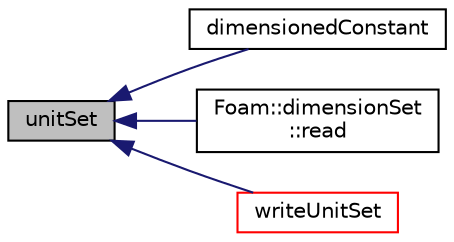 digraph "unitSet"
{
  bgcolor="transparent";
  edge [fontname="Helvetica",fontsize="10",labelfontname="Helvetica",labelfontsize="10"];
  node [fontname="Helvetica",fontsize="10",shape=record];
  rankdir="LR";
  Node1 [label="unitSet",height=0.2,width=0.4,color="black", fillcolor="grey75", style="filled", fontcolor="black"];
  Node1 -> Node2 [dir="back",color="midnightblue",fontsize="10",style="solid",fontname="Helvetica"];
  Node2 [label="dimensionedConstant",height=0.2,width=0.4,color="black",URL="$a10675.html#aaef3d8e06f571dbca68225fc1ab20fc9"];
  Node1 -> Node3 [dir="back",color="midnightblue",fontsize="10",style="solid",fontname="Helvetica"];
  Node3 [label="Foam::dimensionSet\l::read",height=0.2,width=0.4,color="black",URL="$a00529.html#a6f2d6f969f8e842149ed8776da67b38e",tooltip="Read using system units. "];
  Node1 -> Node4 [dir="back",color="midnightblue",fontsize="10",style="solid",fontname="Helvetica"];
  Node4 [label="writeUnitSet",height=0.2,width=0.4,color="red",URL="$a10675.html#aae7ac4176d791b3e835562c8f33b9b3e",tooltip="Set of units. "];
}
